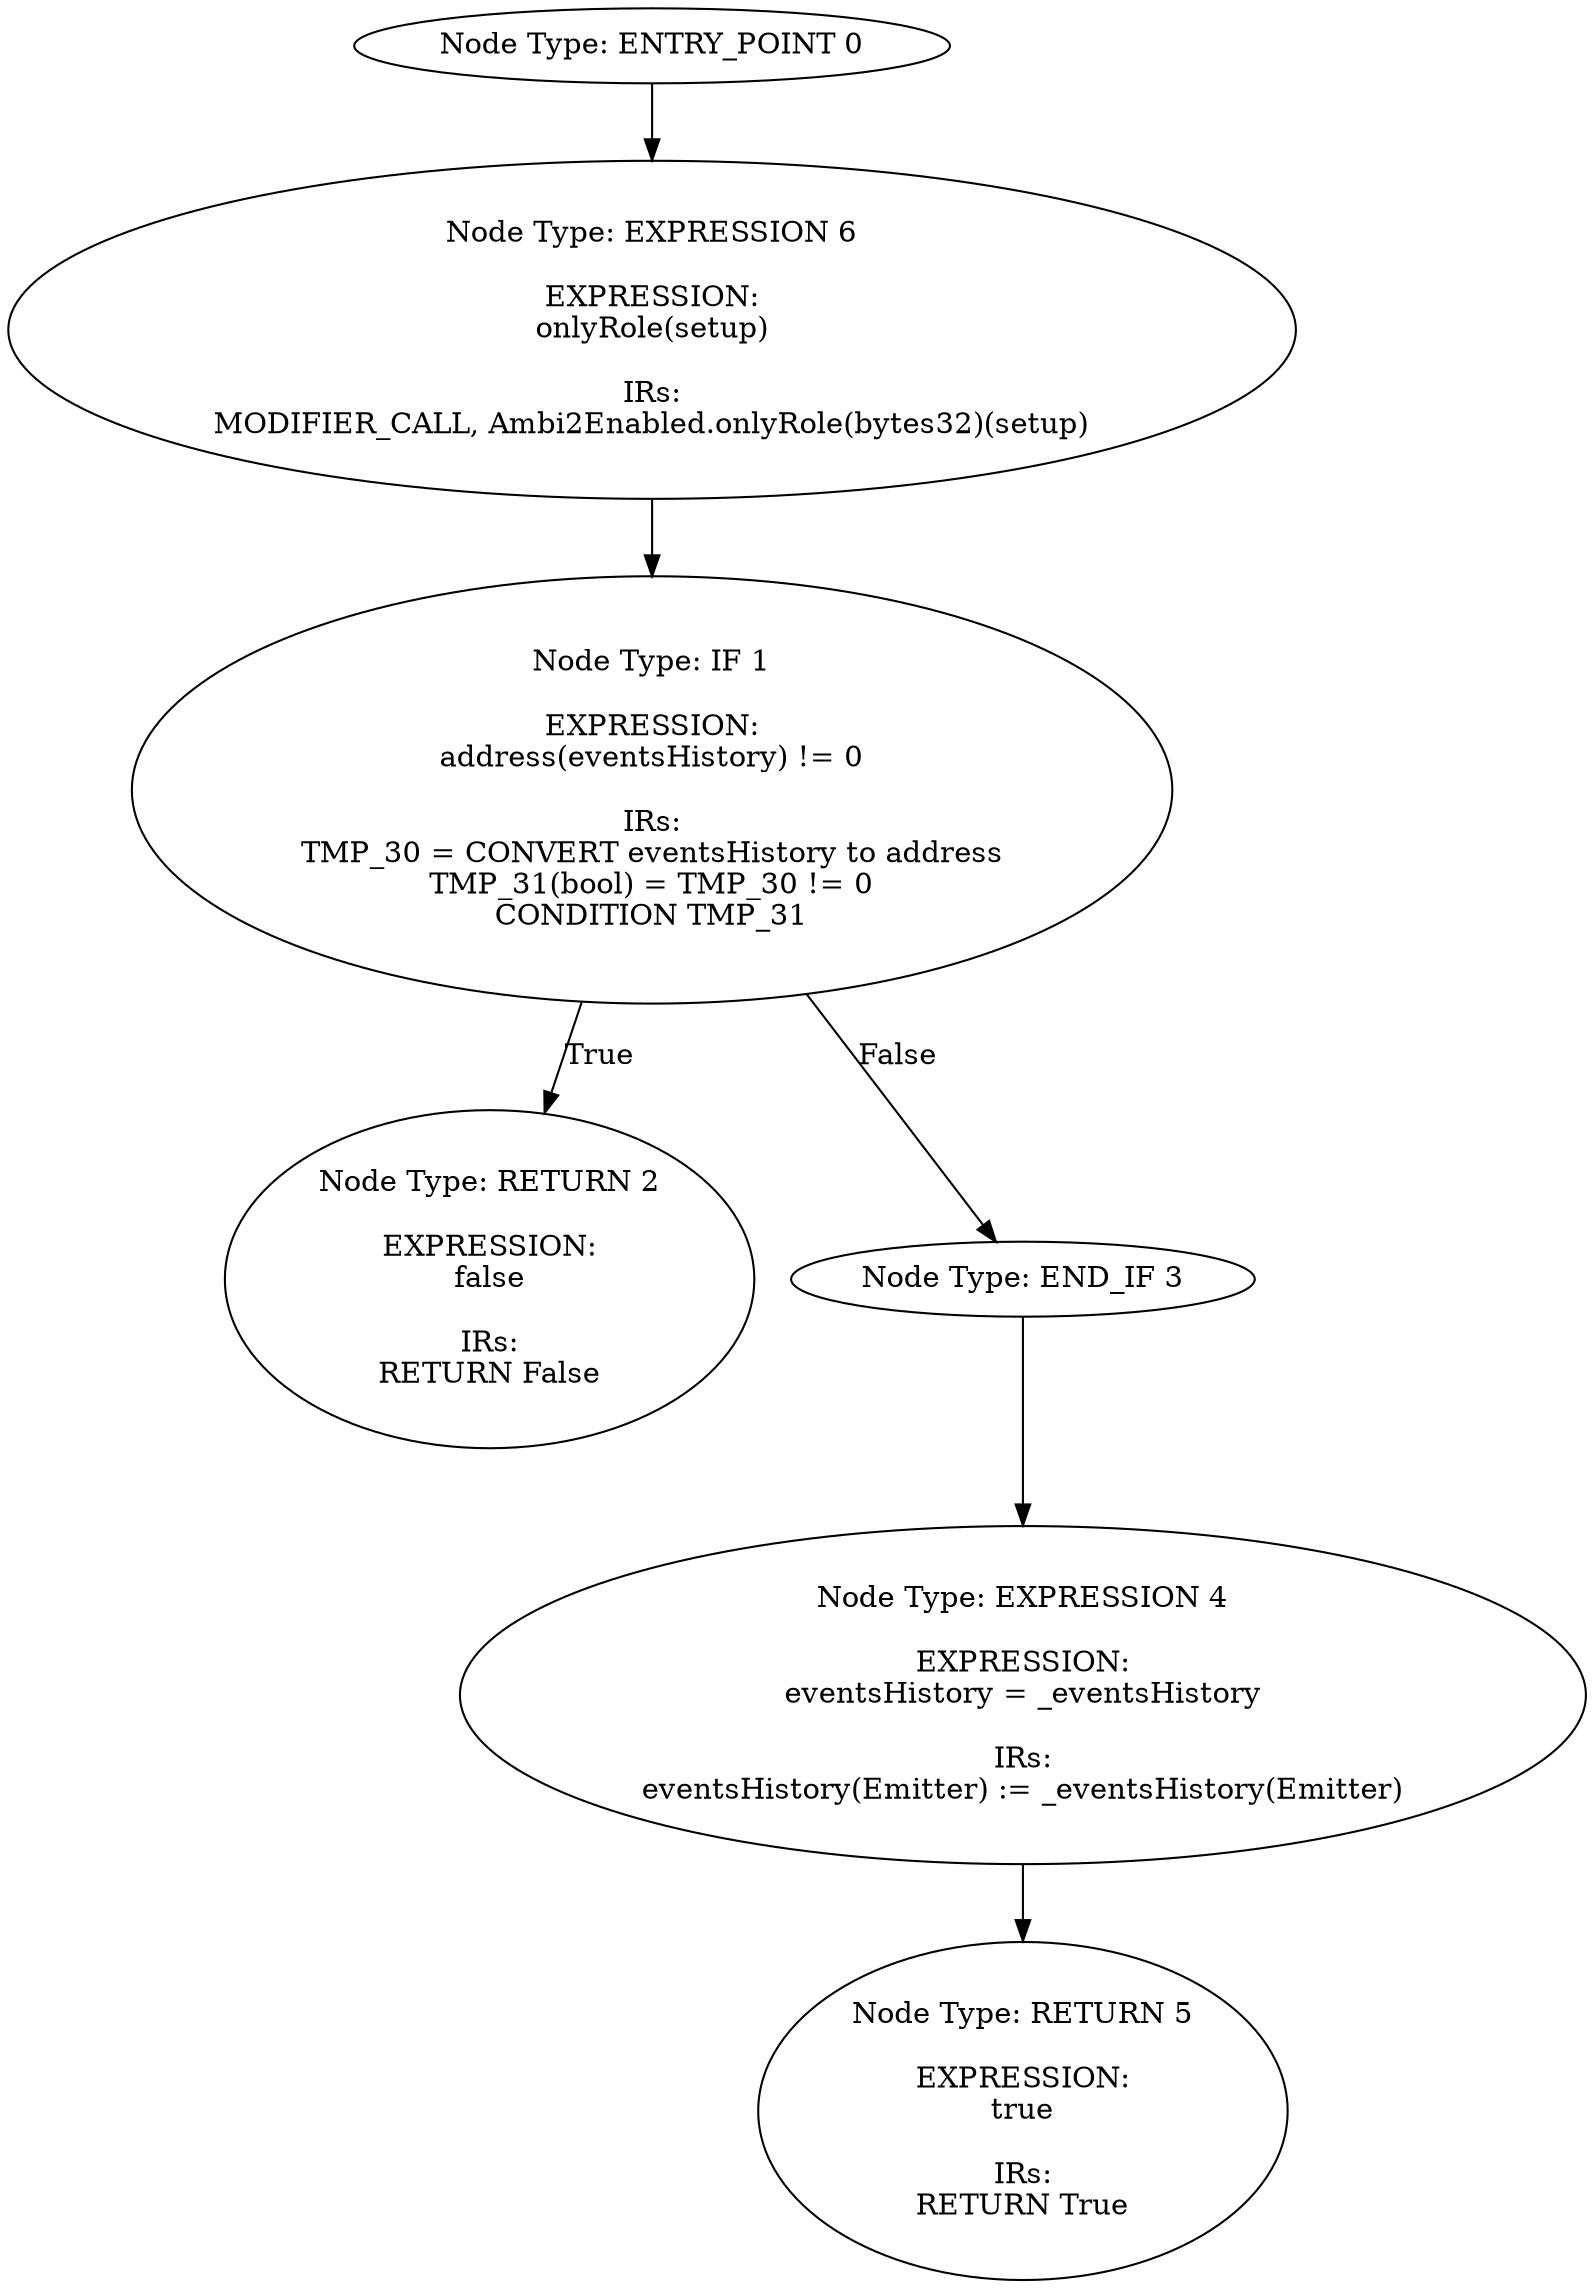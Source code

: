 digraph{
0[label="Node Type: ENTRY_POINT 0
"];
0->6;
1[label="Node Type: IF 1

EXPRESSION:
address(eventsHistory) != 0

IRs:
TMP_30 = CONVERT eventsHistory to address
TMP_31(bool) = TMP_30 != 0
CONDITION TMP_31"];
1->2[label="True"];
1->3[label="False"];
2[label="Node Type: RETURN 2

EXPRESSION:
false

IRs:
RETURN False"];
3[label="Node Type: END_IF 3
"];
3->4;
4[label="Node Type: EXPRESSION 4

EXPRESSION:
eventsHistory = _eventsHistory

IRs:
eventsHistory(Emitter) := _eventsHistory(Emitter)"];
4->5;
5[label="Node Type: RETURN 5

EXPRESSION:
true

IRs:
RETURN True"];
6[label="Node Type: EXPRESSION 6

EXPRESSION:
onlyRole(setup)

IRs:
MODIFIER_CALL, Ambi2Enabled.onlyRole(bytes32)(setup)"];
6->1;
}
